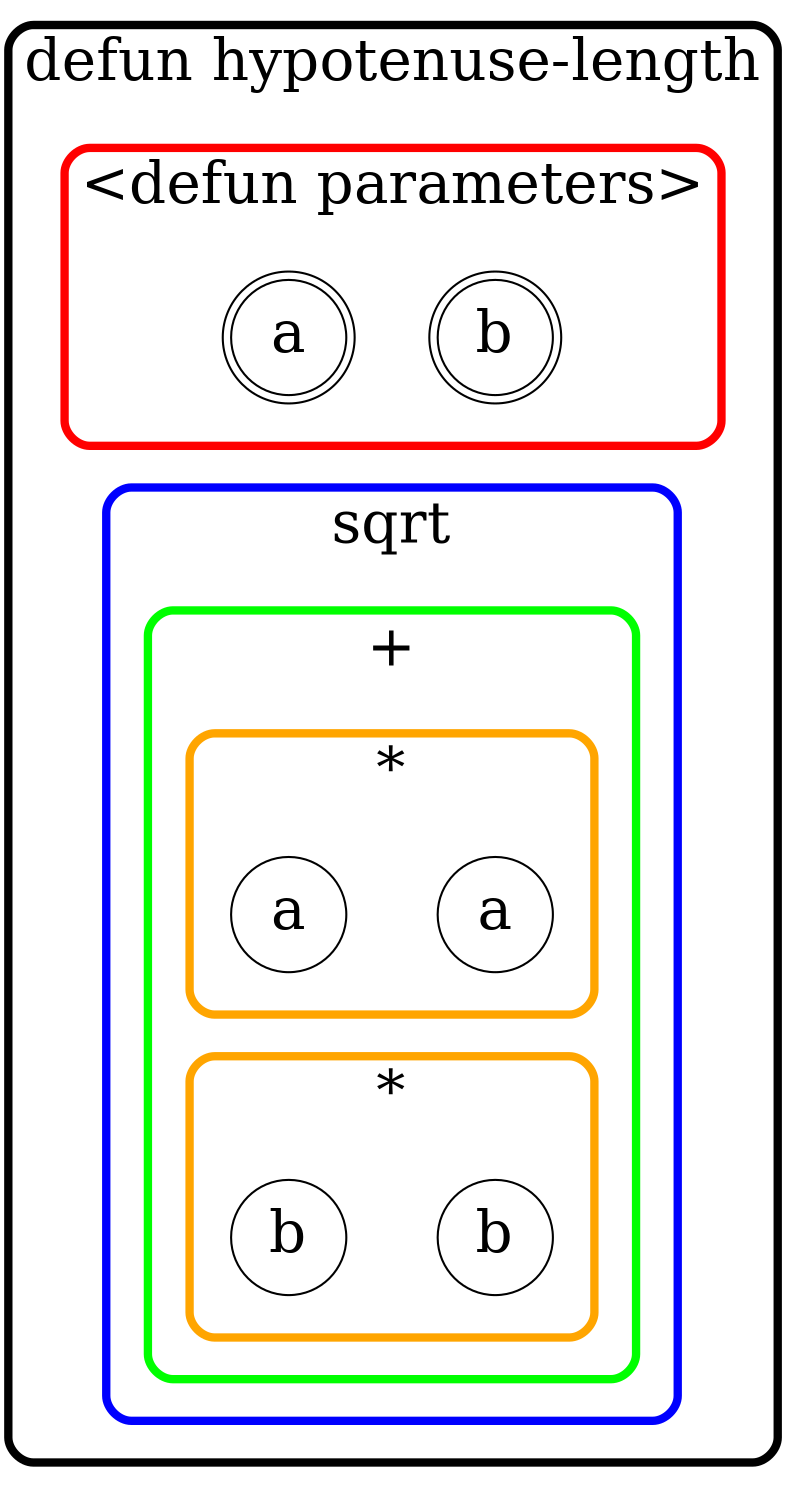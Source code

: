digraph D {
  graph [fontsize=28];
  node [fontsize=28];
  edge[style=invisible arrowhead=none fontsize=28];
  rankdir=LR;
  subgraph cluster_p {
    style=rounded;
    penwidth=4;
    graph [margin=20]
    label = "defun hypotenuse-length";
    subgraph cluster_c0 {
      color=red;
      label = "<defun parameters>";
      1 [label="a" shape="doublecircle"];
      2 [label="b" shape="doublecircle"];
      1 -> 2;
    }
    subgraph cluster_c1 {
      color=blue;
      rankdir=LR;
      edge[style=invisible]
      edge [arrowhead=none]
      label = "sqrt";
      3 -> 4;
      subgraph cluster_gc_1 {
        color=green;
        label = "+";
        subgraph cluster_gc1_1 {
          color=orange;
          label = "*";
          3 [label="a" shape="circle"];
          4 [label="a" shape="circle"];
          3 -> 4;
        }
        subgraph cluster_gc1_2 {
          color=orange;
          label = "*";
          5 [label="b" shape="circle"];
          6 [label="b" shape="circle"];
          5 -> 6;
        }
      }
    }
  }
}
